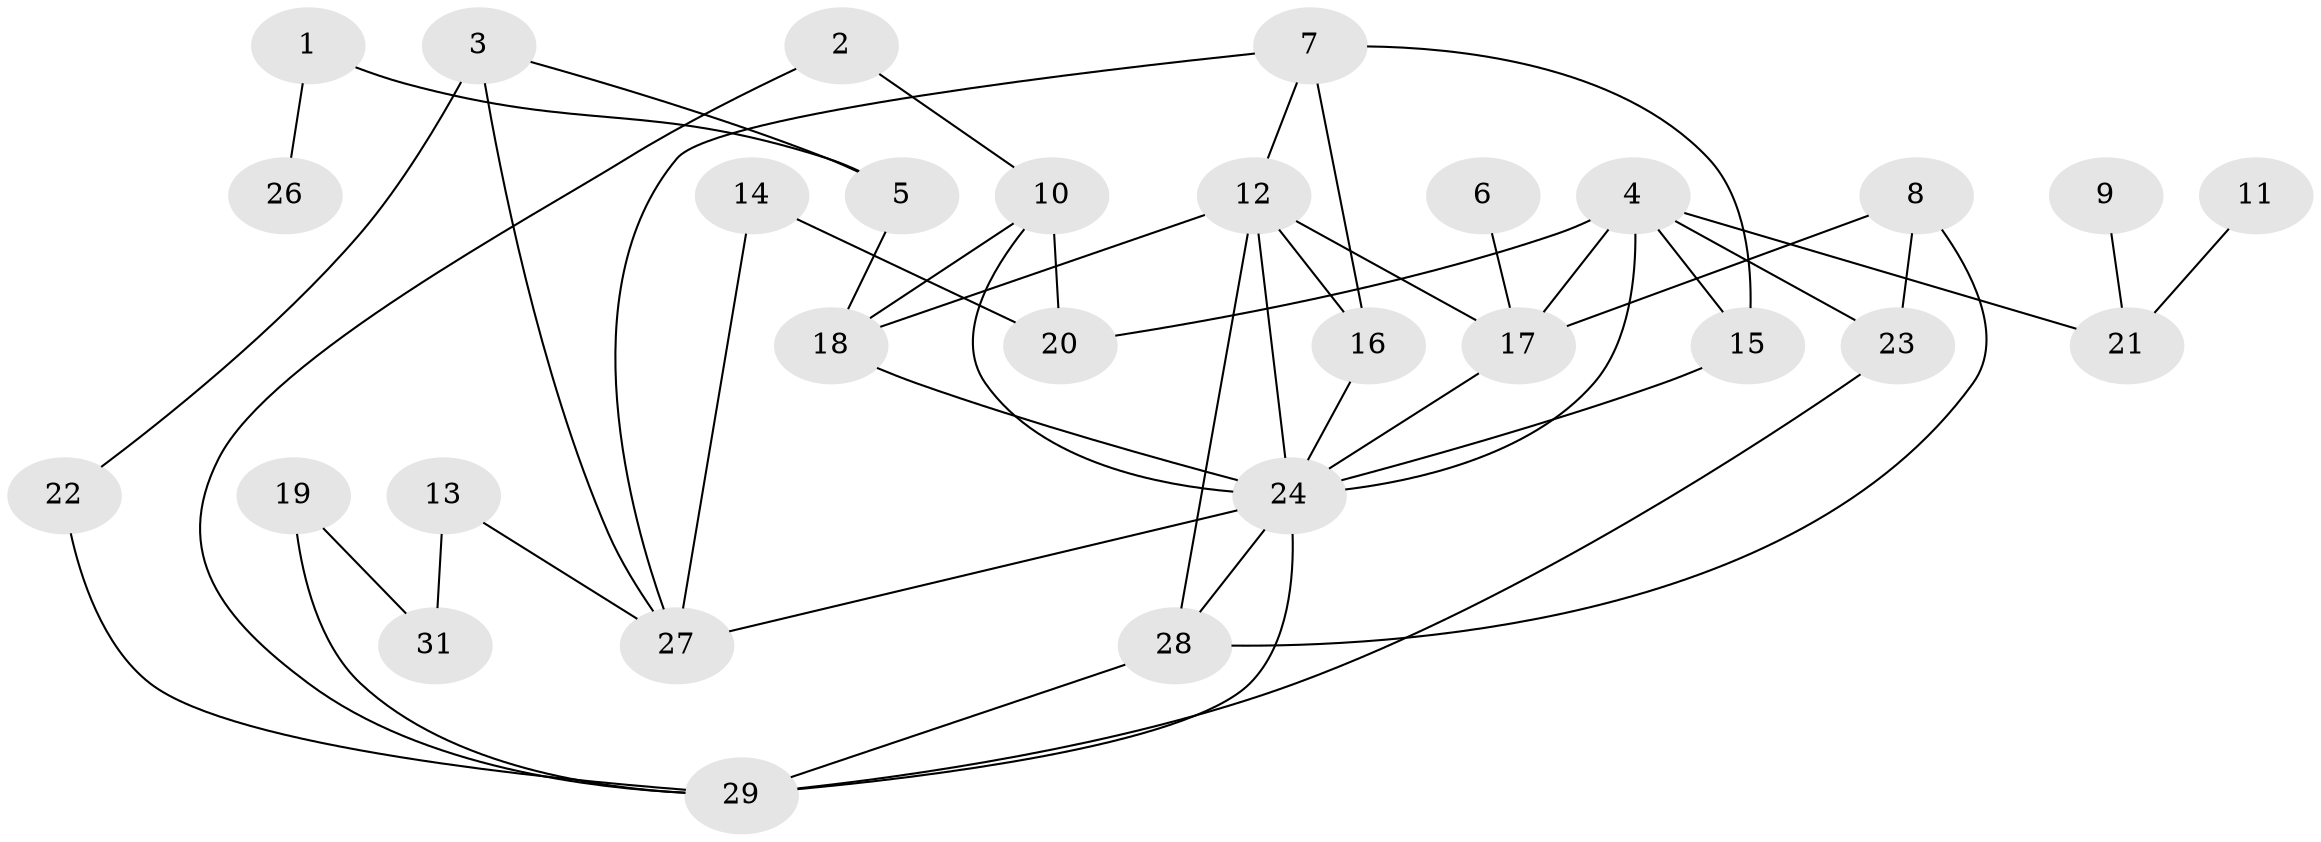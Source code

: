 // original degree distribution, {1: 0.1935483870967742, 4: 0.1774193548387097, 3: 0.2903225806451613, 2: 0.1935483870967742, 5: 0.0967741935483871, 6: 0.016129032258064516, 0: 0.03225806451612903}
// Generated by graph-tools (version 1.1) at 2025/35/03/04/25 23:35:48]
// undirected, 29 vertices, 48 edges
graph export_dot {
  node [color=gray90,style=filled];
  1;
  2;
  3;
  4;
  5;
  6;
  7;
  8;
  9;
  10;
  11;
  12;
  13;
  14;
  15;
  16;
  17;
  18;
  19;
  20;
  21;
  22;
  23;
  24;
  26;
  27;
  28;
  29;
  31;
  1 -- 5 [weight=1.0];
  1 -- 26 [weight=1.0];
  2 -- 10 [weight=1.0];
  2 -- 29 [weight=1.0];
  3 -- 5 [weight=1.0];
  3 -- 22 [weight=1.0];
  3 -- 27 [weight=1.0];
  4 -- 15 [weight=1.0];
  4 -- 17 [weight=1.0];
  4 -- 20 [weight=2.0];
  4 -- 21 [weight=1.0];
  4 -- 23 [weight=1.0];
  4 -- 24 [weight=1.0];
  5 -- 18 [weight=1.0];
  6 -- 17 [weight=1.0];
  7 -- 12 [weight=2.0];
  7 -- 15 [weight=1.0];
  7 -- 16 [weight=2.0];
  7 -- 27 [weight=1.0];
  8 -- 17 [weight=1.0];
  8 -- 23 [weight=1.0];
  8 -- 28 [weight=2.0];
  9 -- 21 [weight=1.0];
  10 -- 18 [weight=1.0];
  10 -- 20 [weight=1.0];
  10 -- 24 [weight=1.0];
  11 -- 21 [weight=1.0];
  12 -- 16 [weight=1.0];
  12 -- 17 [weight=1.0];
  12 -- 18 [weight=1.0];
  12 -- 24 [weight=1.0];
  12 -- 28 [weight=2.0];
  13 -- 27 [weight=1.0];
  13 -- 31 [weight=1.0];
  14 -- 20 [weight=1.0];
  14 -- 27 [weight=1.0];
  15 -- 24 [weight=1.0];
  16 -- 24 [weight=1.0];
  17 -- 24 [weight=1.0];
  18 -- 24 [weight=1.0];
  19 -- 29 [weight=1.0];
  19 -- 31 [weight=1.0];
  22 -- 29 [weight=1.0];
  23 -- 29 [weight=1.0];
  24 -- 27 [weight=2.0];
  24 -- 28 [weight=1.0];
  24 -- 29 [weight=1.0];
  28 -- 29 [weight=1.0];
}
